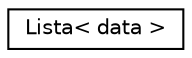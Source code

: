 digraph "Graphical Class Hierarchy"
{
  edge [fontname="Helvetica",fontsize="10",labelfontname="Helvetica",labelfontsize="10"];
  node [fontname="Helvetica",fontsize="10",shape=record];
  rankdir="LR";
  Node1 [label="Lista\< data \>",height=0.2,width=0.4,color="black", fillcolor="white", style="filled",URL="$class_lista.html"];
}
